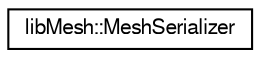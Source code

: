 digraph "Graphical Class Hierarchy"
{
  edge [fontname="FreeSans",fontsize="10",labelfontname="FreeSans",labelfontsize="10"];
  node [fontname="FreeSans",fontsize="10",shape=record];
  rankdir="LR";
  Node1 [label="libMesh::MeshSerializer",height=0.2,width=0.4,color="black", fillcolor="white", style="filled",URL="$classlibMesh_1_1MeshSerializer.html"];
}

